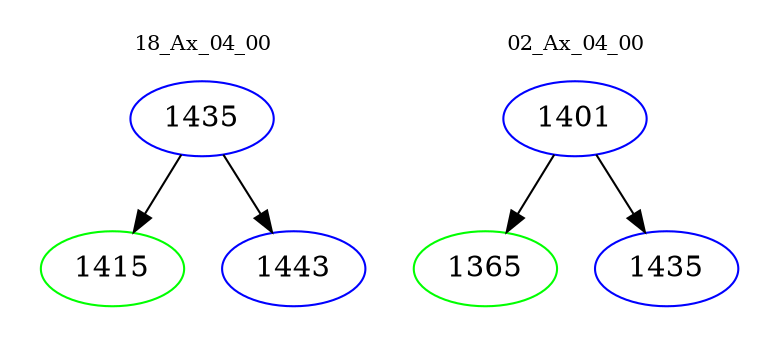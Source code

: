 digraph{
subgraph cluster_0 {
color = white
label = "18_Ax_04_00";
fontsize=10;
T0_1435 [label="1435", color="blue"]
T0_1435 -> T0_1415 [color="black"]
T0_1415 [label="1415", color="green"]
T0_1435 -> T0_1443 [color="black"]
T0_1443 [label="1443", color="blue"]
}
subgraph cluster_1 {
color = white
label = "02_Ax_04_00";
fontsize=10;
T1_1401 [label="1401", color="blue"]
T1_1401 -> T1_1365 [color="black"]
T1_1365 [label="1365", color="green"]
T1_1401 -> T1_1435 [color="black"]
T1_1435 [label="1435", color="blue"]
}
}
